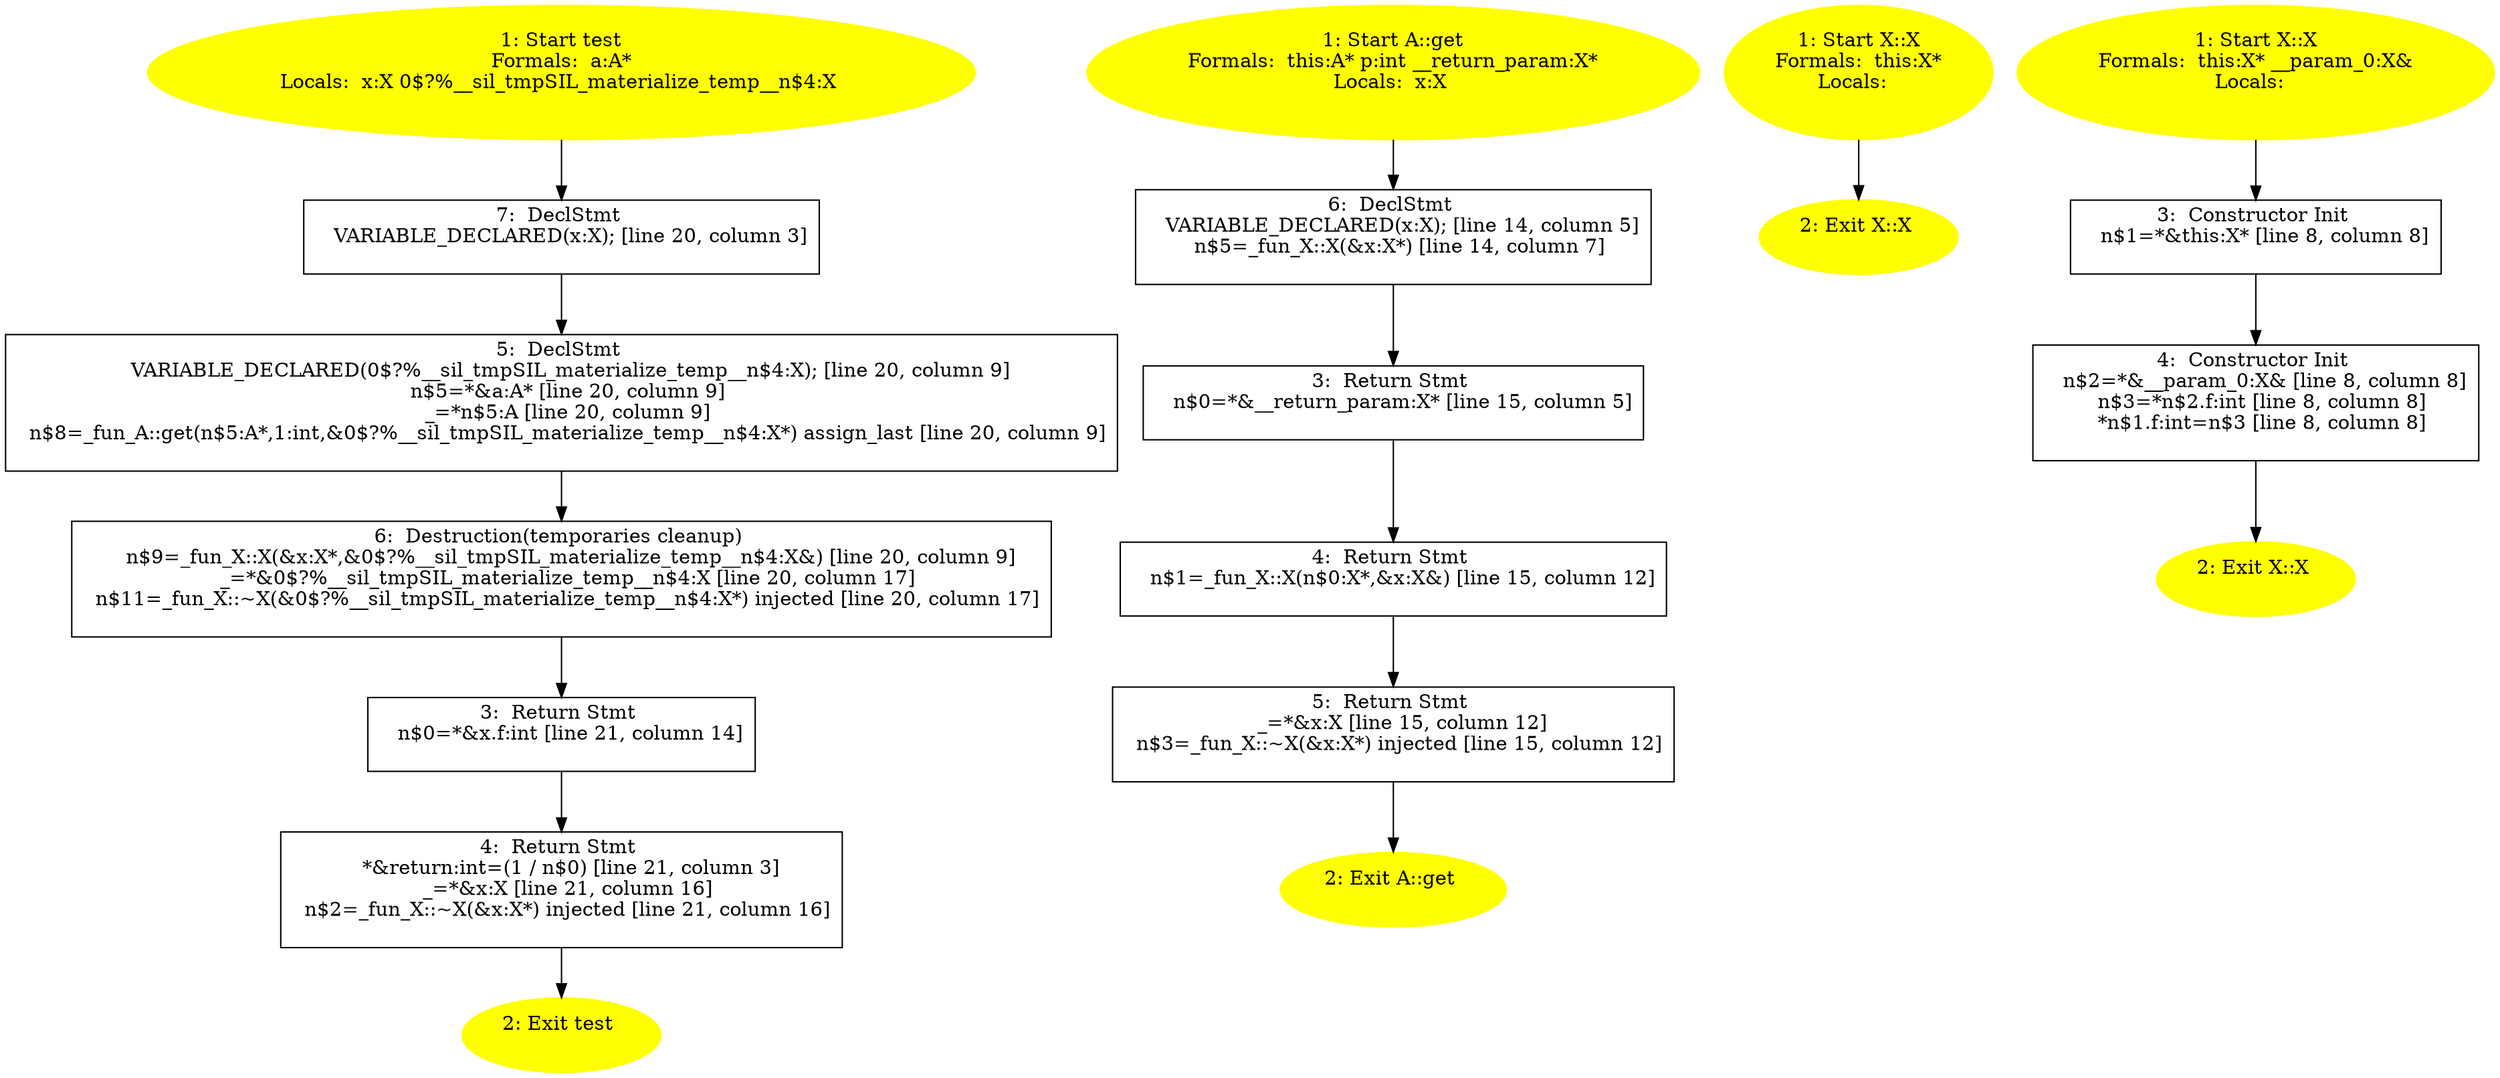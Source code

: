 /* @generated */
digraph cfg {
"test(class A)#14183353284361723530.f22d37fbaacc66a7efb8fb240415be10_1" [label="1: Start test\nFormals:  a:A*\nLocals:  x:X 0$?%__sil_tmpSIL_materialize_temp__n$4:X \n  " color=yellow style=filled]
	

	 "test(class A)#14183353284361723530.f22d37fbaacc66a7efb8fb240415be10_1" -> "test(class A)#14183353284361723530.f22d37fbaacc66a7efb8fb240415be10_7" ;
"test(class A)#14183353284361723530.f22d37fbaacc66a7efb8fb240415be10_2" [label="2: Exit test \n  " color=yellow style=filled]
	

"test(class A)#14183353284361723530.f22d37fbaacc66a7efb8fb240415be10_3" [label="3:  Return Stmt \n   n$0=*&x.f:int [line 21, column 14]\n " shape="box"]
	

	 "test(class A)#14183353284361723530.f22d37fbaacc66a7efb8fb240415be10_3" -> "test(class A)#14183353284361723530.f22d37fbaacc66a7efb8fb240415be10_4" ;
"test(class A)#14183353284361723530.f22d37fbaacc66a7efb8fb240415be10_4" [label="4:  Return Stmt \n   *&return:int=(1 / n$0) [line 21, column 3]\n  _=*&x:X [line 21, column 16]\n  n$2=_fun_X::~X(&x:X*) injected [line 21, column 16]\n " shape="box"]
	

	 "test(class A)#14183353284361723530.f22d37fbaacc66a7efb8fb240415be10_4" -> "test(class A)#14183353284361723530.f22d37fbaacc66a7efb8fb240415be10_2" ;
"test(class A)#14183353284361723530.f22d37fbaacc66a7efb8fb240415be10_5" [label="5:  DeclStmt \n   VARIABLE_DECLARED(0$?%__sil_tmpSIL_materialize_temp__n$4:X); [line 20, column 9]\n  n$5=*&a:A* [line 20, column 9]\n  _=*n$5:A [line 20, column 9]\n  n$8=_fun_A::get(n$5:A*,1:int,&0$?%__sil_tmpSIL_materialize_temp__n$4:X*) assign_last [line 20, column 9]\n " shape="box"]
	

	 "test(class A)#14183353284361723530.f22d37fbaacc66a7efb8fb240415be10_5" -> "test(class A)#14183353284361723530.f22d37fbaacc66a7efb8fb240415be10_6" ;
"test(class A)#14183353284361723530.f22d37fbaacc66a7efb8fb240415be10_6" [label="6:  Destruction(temporaries cleanup) \n   n$9=_fun_X::X(&x:X*,&0$?%__sil_tmpSIL_materialize_temp__n$4:X&) [line 20, column 9]\n  _=*&0$?%__sil_tmpSIL_materialize_temp__n$4:X [line 20, column 17]\n  n$11=_fun_X::~X(&0$?%__sil_tmpSIL_materialize_temp__n$4:X*) injected [line 20, column 17]\n " shape="box"]
	

	 "test(class A)#14183353284361723530.f22d37fbaacc66a7efb8fb240415be10_6" -> "test(class A)#14183353284361723530.f22d37fbaacc66a7efb8fb240415be10_3" ;
"test(class A)#14183353284361723530.f22d37fbaacc66a7efb8fb240415be10_7" [label="7:  DeclStmt \n   VARIABLE_DECLARED(x:X); [line 20, column 3]\n " shape="box"]
	

	 "test(class A)#14183353284361723530.f22d37fbaacc66a7efb8fb240415be10_7" -> "test(class A)#14183353284361723530.f22d37fbaacc66a7efb8fb240415be10_5" ;
"get#A(class X)#(1761444600576643509).0f83d3543d984a8645cb78162580d93f_1" [label="1: Start A::get\nFormals:  this:A* p:int __return_param:X*\nLocals:  x:X \n  " color=yellow style=filled]
	

	 "get#A(class X)#(1761444600576643509).0f83d3543d984a8645cb78162580d93f_1" -> "get#A(class X)#(1761444600576643509).0f83d3543d984a8645cb78162580d93f_6" ;
"get#A(class X)#(1761444600576643509).0f83d3543d984a8645cb78162580d93f_2" [label="2: Exit A::get \n  " color=yellow style=filled]
	

"get#A(class X)#(1761444600576643509).0f83d3543d984a8645cb78162580d93f_3" [label="3:  Return Stmt \n   n$0=*&__return_param:X* [line 15, column 5]\n " shape="box"]
	

	 "get#A(class X)#(1761444600576643509).0f83d3543d984a8645cb78162580d93f_3" -> "get#A(class X)#(1761444600576643509).0f83d3543d984a8645cb78162580d93f_4" ;
"get#A(class X)#(1761444600576643509).0f83d3543d984a8645cb78162580d93f_4" [label="4:  Return Stmt \n   n$1=_fun_X::X(n$0:X*,&x:X&) [line 15, column 12]\n " shape="box"]
	

	 "get#A(class X)#(1761444600576643509).0f83d3543d984a8645cb78162580d93f_4" -> "get#A(class X)#(1761444600576643509).0f83d3543d984a8645cb78162580d93f_5" ;
"get#A(class X)#(1761444600576643509).0f83d3543d984a8645cb78162580d93f_5" [label="5:  Return Stmt \n   _=*&x:X [line 15, column 12]\n  n$3=_fun_X::~X(&x:X*) injected [line 15, column 12]\n " shape="box"]
	

	 "get#A(class X)#(1761444600576643509).0f83d3543d984a8645cb78162580d93f_5" -> "get#A(class X)#(1761444600576643509).0f83d3543d984a8645cb78162580d93f_2" ;
"get#A(class X)#(1761444600576643509).0f83d3543d984a8645cb78162580d93f_6" [label="6:  DeclStmt \n   VARIABLE_DECLARED(x:X); [line 14, column 5]\n  n$5=_fun_X::X(&x:X*) [line 14, column 7]\n " shape="box"]
	

	 "get#A(class X)#(1761444600576643509).0f83d3543d984a8645cb78162580d93f_6" -> "get#A(class X)#(1761444600576643509).0f83d3543d984a8645cb78162580d93f_3" ;
"X#X#{5585564522356237825}.f0691bf51109589e6407e972842a942a_1" [label="1: Start X::X\nFormals:  this:X*\nLocals:  \n  " color=yellow style=filled]
	

	 "X#X#{5585564522356237825}.f0691bf51109589e6407e972842a942a_1" -> "X#X#{5585564522356237825}.f0691bf51109589e6407e972842a942a_2" ;
"X#X#{5585564522356237825}.f0691bf51109589e6407e972842a942a_2" [label="2: Exit X::X \n  " color=yellow style=filled]
	

"X#X#{7542825376858911664|constexpr}.125b086f5f25f1ed62f4c0beac82269c_1" [label="1: Start X::X\nFormals:  this:X* __param_0:X&\nLocals:  \n  " color=yellow style=filled]
	

	 "X#X#{7542825376858911664|constexpr}.125b086f5f25f1ed62f4c0beac82269c_1" -> "X#X#{7542825376858911664|constexpr}.125b086f5f25f1ed62f4c0beac82269c_3" ;
"X#X#{7542825376858911664|constexpr}.125b086f5f25f1ed62f4c0beac82269c_2" [label="2: Exit X::X \n  " color=yellow style=filled]
	

"X#X#{7542825376858911664|constexpr}.125b086f5f25f1ed62f4c0beac82269c_3" [label="3:  Constructor Init \n   n$1=*&this:X* [line 8, column 8]\n " shape="box"]
	

	 "X#X#{7542825376858911664|constexpr}.125b086f5f25f1ed62f4c0beac82269c_3" -> "X#X#{7542825376858911664|constexpr}.125b086f5f25f1ed62f4c0beac82269c_4" ;
"X#X#{7542825376858911664|constexpr}.125b086f5f25f1ed62f4c0beac82269c_4" [label="4:  Constructor Init \n   n$2=*&__param_0:X& [line 8, column 8]\n  n$3=*n$2.f:int [line 8, column 8]\n  *n$1.f:int=n$3 [line 8, column 8]\n " shape="box"]
	

	 "X#X#{7542825376858911664|constexpr}.125b086f5f25f1ed62f4c0beac82269c_4" -> "X#X#{7542825376858911664|constexpr}.125b086f5f25f1ed62f4c0beac82269c_2" ;
}
